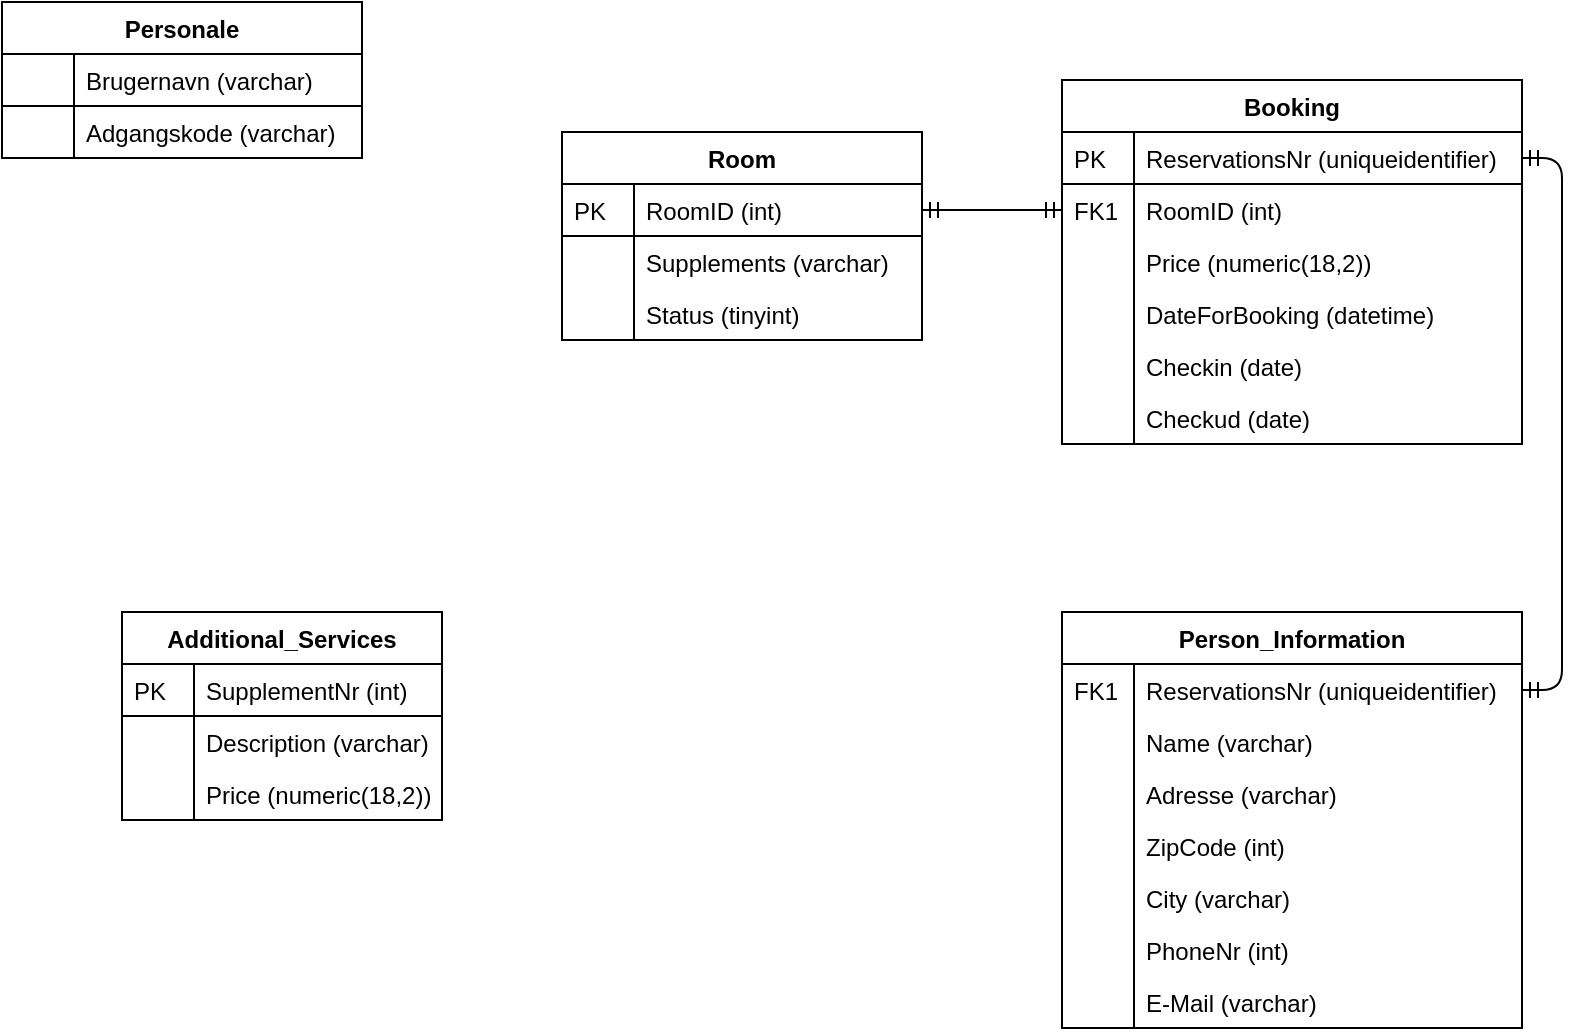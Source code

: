 <mxfile version="13.1.0" type="device"><diagram id="C5RBs43oDa-KdzZeNtuy" name="Page-1"><mxGraphModel dx="868" dy="450" grid="1" gridSize="10" guides="1" tooltips="1" connect="1" arrows="1" fold="1" page="1" pageScale="1" pageWidth="827" pageHeight="1169" math="0" shadow="0"><root><mxCell id="WIyWlLk6GJQsqaUBKTNV-0"/><mxCell id="WIyWlLk6GJQsqaUBKTNV-1" parent="WIyWlLk6GJQsqaUBKTNV-0"/><mxCell id="zkfFHV4jXpPFQw0GAbJ--51" value="Personale" style="swimlane;fontStyle=1;childLayout=stackLayout;horizontal=1;startSize=26;horizontalStack=0;resizeParent=1;resizeLast=0;collapsible=1;marginBottom=0;rounded=0;shadow=0;strokeWidth=1;" parent="WIyWlLk6GJQsqaUBKTNV-1" vertex="1"><mxGeometry y="5" width="180" height="78" as="geometry"><mxRectangle x="160" y="120" width="160" height="26" as="alternateBounds"/></mxGeometry></mxCell><mxCell id="zkfFHV4jXpPFQw0GAbJ--52" value="Brugernavn (varchar) " style="shape=partialRectangle;top=0;left=0;right=0;bottom=1;align=left;verticalAlign=top;fillColor=none;spacingLeft=40;spacingRight=4;overflow=hidden;rotatable=0;points=[[0,0.5],[1,0.5]];portConstraint=eastwest;dropTarget=0;rounded=0;shadow=0;strokeWidth=1;fontStyle=0" parent="zkfFHV4jXpPFQw0GAbJ--51" vertex="1"><mxGeometry y="26" width="180" height="26" as="geometry"/></mxCell><mxCell id="zkfFHV4jXpPFQw0GAbJ--53" value="" style="shape=partialRectangle;top=0;left=0;bottom=0;fillColor=none;align=left;verticalAlign=top;spacingLeft=4;spacingRight=4;overflow=hidden;rotatable=0;points=[];portConstraint=eastwest;part=1;" parent="zkfFHV4jXpPFQw0GAbJ--52" vertex="1" connectable="0"><mxGeometry width="36" height="26" as="geometry"/></mxCell><mxCell id="zkfFHV4jXpPFQw0GAbJ--54" value="Adgangskode (varchar)" style="shape=partialRectangle;top=0;left=0;right=0;bottom=0;align=left;verticalAlign=top;fillColor=none;spacingLeft=40;spacingRight=4;overflow=hidden;rotatable=0;points=[[0,0.5],[1,0.5]];portConstraint=eastwest;dropTarget=0;rounded=0;shadow=0;strokeWidth=1;" parent="zkfFHV4jXpPFQw0GAbJ--51" vertex="1"><mxGeometry y="52" width="180" height="26" as="geometry"/></mxCell><mxCell id="zkfFHV4jXpPFQw0GAbJ--55" value="" style="shape=partialRectangle;top=0;left=0;bottom=0;fillColor=none;align=left;verticalAlign=top;spacingLeft=4;spacingRight=4;overflow=hidden;rotatable=0;points=[];portConstraint=eastwest;part=1;" parent="zkfFHV4jXpPFQw0GAbJ--54" vertex="1" connectable="0"><mxGeometry width="36" height="26" as="geometry"/></mxCell><mxCell id="T-MOvWdM4qLxep8W4x47-0" value="Room" style="swimlane;fontStyle=1;childLayout=stackLayout;horizontal=1;startSize=26;horizontalStack=0;resizeParent=1;resizeLast=0;collapsible=1;marginBottom=0;rounded=0;shadow=0;strokeWidth=1;" parent="WIyWlLk6GJQsqaUBKTNV-1" vertex="1"><mxGeometry x="280" y="70" width="180" height="104" as="geometry"><mxRectangle x="280" y="70" width="160" height="26" as="alternateBounds"/></mxGeometry></mxCell><mxCell id="T-MOvWdM4qLxep8W4x47-39" value="RoomID (int)" style="shape=partialRectangle;top=0;left=0;right=0;bottom=1;align=left;verticalAlign=top;fillColor=none;spacingLeft=40;spacingRight=4;overflow=hidden;rotatable=0;points=[[0,0.5],[1,0.5]];portConstraint=eastwest;dropTarget=0;rounded=0;shadow=0;strokeWidth=1;fontStyle=0" parent="T-MOvWdM4qLxep8W4x47-0" vertex="1"><mxGeometry y="26" width="180" height="26" as="geometry"/></mxCell><mxCell id="T-MOvWdM4qLxep8W4x47-40" value="PK" style="shape=partialRectangle;top=0;left=0;bottom=0;fillColor=none;align=left;verticalAlign=top;spacingLeft=4;spacingRight=4;overflow=hidden;rotatable=0;points=[];portConstraint=eastwest;part=1;" parent="T-MOvWdM4qLxep8W4x47-39" vertex="1" connectable="0"><mxGeometry width="36" height="26" as="geometry"/></mxCell><mxCell id="T-MOvWdM4qLxep8W4x47-43" value="Supplements (varchar)" style="shape=partialRectangle;top=0;left=0;right=0;bottom=1;align=left;verticalAlign=top;fillColor=none;spacingLeft=40;spacingRight=4;overflow=hidden;rotatable=0;points=[[0,0.5],[1,0.5]];portConstraint=eastwest;dropTarget=0;rounded=0;shadow=0;strokeWidth=1;fontStyle=0;strokeColor=none;" parent="T-MOvWdM4qLxep8W4x47-0" vertex="1"><mxGeometry y="52" width="180" height="26" as="geometry"/></mxCell><mxCell id="T-MOvWdM4qLxep8W4x47-44" value="" style="shape=partialRectangle;top=0;left=0;bottom=0;fillColor=none;align=left;verticalAlign=top;spacingLeft=4;spacingRight=4;overflow=hidden;rotatable=0;points=[];portConstraint=eastwest;part=1;" parent="T-MOvWdM4qLxep8W4x47-43" vertex="1" connectable="0"><mxGeometry width="36" height="26" as="geometry"/></mxCell><mxCell id="T-MOvWdM4qLxep8W4x47-41" value="Status (tinyint)" style="shape=partialRectangle;top=0;left=0;right=0;bottom=1;align=left;verticalAlign=top;fillColor=none;spacingLeft=40;spacingRight=4;overflow=hidden;rotatable=0;points=[[0,0.5],[1,0.5]];portConstraint=eastwest;dropTarget=0;rounded=0;shadow=0;strokeWidth=1;fontStyle=0;strokeColor=none;" parent="T-MOvWdM4qLxep8W4x47-0" vertex="1"><mxGeometry y="78" width="180" height="26" as="geometry"/></mxCell><mxCell id="T-MOvWdM4qLxep8W4x47-42" value="" style="shape=partialRectangle;top=0;left=0;bottom=0;fillColor=none;align=left;verticalAlign=top;spacingLeft=4;spacingRight=4;overflow=hidden;rotatable=0;points=[];portConstraint=eastwest;part=1;" parent="T-MOvWdM4qLxep8W4x47-41" vertex="1" connectable="0"><mxGeometry width="36" height="26" as="geometry"/></mxCell><mxCell id="T-MOvWdM4qLxep8W4x47-70" value="Additional_Services" style="swimlane;fontStyle=1;childLayout=stackLayout;horizontal=1;startSize=26;horizontalStack=0;resizeParent=1;resizeLast=0;collapsible=1;marginBottom=0;rounded=0;shadow=0;strokeWidth=1;" parent="WIyWlLk6GJQsqaUBKTNV-1" vertex="1"><mxGeometry x="60" y="310" width="160" height="104" as="geometry"><mxRectangle x="160" y="120" width="160" height="26" as="alternateBounds"/></mxGeometry></mxCell><mxCell id="T-MOvWdM4qLxep8W4x47-71" value="SupplementNr (int)" style="shape=partialRectangle;top=0;left=0;right=0;bottom=1;align=left;verticalAlign=top;fillColor=none;spacingLeft=40;spacingRight=4;overflow=hidden;rotatable=0;points=[[0,0.5],[1,0.5]];portConstraint=eastwest;dropTarget=0;rounded=0;shadow=0;strokeWidth=1;fontStyle=0" parent="T-MOvWdM4qLxep8W4x47-70" vertex="1"><mxGeometry y="26" width="160" height="26" as="geometry"/></mxCell><mxCell id="T-MOvWdM4qLxep8W4x47-72" value="PK" style="shape=partialRectangle;top=0;left=0;bottom=0;fillColor=none;align=left;verticalAlign=top;spacingLeft=4;spacingRight=4;overflow=hidden;rotatable=0;points=[];portConstraint=eastwest;part=1;" parent="T-MOvWdM4qLxep8W4x47-71" vertex="1" connectable="0"><mxGeometry width="36" height="26" as="geometry"/></mxCell><mxCell id="T-MOvWdM4qLxep8W4x47-77" value="Description (varchar)" style="shape=partialRectangle;top=0;left=0;right=0;bottom=1;align=left;verticalAlign=top;fillColor=none;spacingLeft=40;spacingRight=4;overflow=hidden;rotatable=0;points=[[0,0.5],[1,0.5]];portConstraint=eastwest;dropTarget=0;rounded=0;shadow=0;strokeWidth=1;fontStyle=0;strokeColor=none;" parent="T-MOvWdM4qLxep8W4x47-70" vertex="1"><mxGeometry y="52" width="160" height="26" as="geometry"/></mxCell><mxCell id="T-MOvWdM4qLxep8W4x47-78" value="" style="shape=partialRectangle;top=0;left=0;bottom=0;fillColor=none;align=left;verticalAlign=top;spacingLeft=4;spacingRight=4;overflow=hidden;rotatable=0;points=[];portConstraint=eastwest;part=1;" parent="T-MOvWdM4qLxep8W4x47-77" vertex="1" connectable="0"><mxGeometry width="36" height="26" as="geometry"/></mxCell><mxCell id="T-MOvWdM4qLxep8W4x47-79" value="Price (numeric(18,2))" style="shape=partialRectangle;top=0;left=0;right=0;bottom=1;align=left;verticalAlign=top;fillColor=none;spacingLeft=40;spacingRight=4;overflow=hidden;rotatable=0;points=[[0,0.5],[1,0.5]];portConstraint=eastwest;dropTarget=0;rounded=0;shadow=0;strokeWidth=1;fontStyle=0;strokeColor=none;" parent="T-MOvWdM4qLxep8W4x47-70" vertex="1"><mxGeometry y="78" width="160" height="26" as="geometry"/></mxCell><mxCell id="T-MOvWdM4qLxep8W4x47-80" value="" style="shape=partialRectangle;top=0;left=0;bottom=0;fillColor=none;align=left;verticalAlign=top;spacingLeft=4;spacingRight=4;overflow=hidden;rotatable=0;points=[];portConstraint=eastwest;part=1;" parent="T-MOvWdM4qLxep8W4x47-79" vertex="1" connectable="0"><mxGeometry width="36" height="26" as="geometry"/></mxCell><mxCell id="T-MOvWdM4qLxep8W4x47-97" value="" style="edgeStyle=entityRelationEdgeStyle;fontSize=12;html=1;endArrow=ERmandOne;startArrow=ERmandOne;entryX=0;entryY=0.5;entryDx=0;entryDy=0;exitX=1;exitY=0.5;exitDx=0;exitDy=0;" parent="WIyWlLk6GJQsqaUBKTNV-1" source="T-MOvWdM4qLxep8W4x47-39" target="T-MOvWdM4qLxep8W4x47-46" edge="1"><mxGeometry width="100" height="100" relative="1" as="geometry"><mxPoint x="390" y="320" as="sourcePoint"/><mxPoint x="450" y="240" as="targetPoint"/></mxGeometry></mxCell><mxCell id="T-MOvWdM4qLxep8W4x47-98" value="" style="edgeStyle=orthogonalEdgeStyle;fontSize=12;html=1;endArrow=ERmandOne;startArrow=ERmandOne;exitX=1;exitY=0.5;exitDx=0;exitDy=0;entryX=1;entryY=0.5;entryDx=0;entryDy=0;" parent="WIyWlLk6GJQsqaUBKTNV-1" source="T-MOvWdM4qLxep8W4x47-11" target="T-MOvWdM4qLxep8W4x47-50" edge="1"><mxGeometry width="100" height="100" relative="1" as="geometry"><mxPoint x="540" y="330" as="sourcePoint"/><mxPoint x="780" y="80" as="targetPoint"/><Array as="points"><mxPoint x="780" y="349"/><mxPoint x="780" y="83"/></Array></mxGeometry></mxCell><mxCell id="T-MOvWdM4qLxep8W4x47-45" value="Booking" style="swimlane;fontStyle=1;childLayout=stackLayout;horizontal=1;startSize=26;horizontalStack=0;resizeParent=1;resizeLast=0;collapsible=1;marginBottom=0;rounded=0;shadow=0;strokeWidth=1;" parent="WIyWlLk6GJQsqaUBKTNV-1" vertex="1"><mxGeometry x="530" y="44" width="230" height="182" as="geometry"><mxRectangle x="530" y="44" width="160" height="26" as="alternateBounds"/></mxGeometry></mxCell><mxCell id="T-MOvWdM4qLxep8W4x47-50" value="ReservationsNr (uniqueidentifier)" style="shape=partialRectangle;top=0;left=0;right=0;bottom=1;align=left;verticalAlign=top;fillColor=none;spacingLeft=40;spacingRight=4;overflow=hidden;rotatable=0;points=[[0,0.5],[1,0.5]];portConstraint=eastwest;dropTarget=0;rounded=0;shadow=0;strokeWidth=1;fontStyle=0" parent="T-MOvWdM4qLxep8W4x47-45" vertex="1"><mxGeometry y="26" width="230" height="26" as="geometry"/></mxCell><mxCell id="T-MOvWdM4qLxep8W4x47-51" value="PK" style="shape=partialRectangle;top=0;left=0;bottom=0;fillColor=none;align=left;verticalAlign=top;spacingLeft=4;spacingRight=4;overflow=hidden;rotatable=0;points=[];portConstraint=eastwest;part=1;" parent="T-MOvWdM4qLxep8W4x47-50" vertex="1" connectable="0"><mxGeometry width="36" height="26" as="geometry"/></mxCell><mxCell id="T-MOvWdM4qLxep8W4x47-46" value="RoomID (int)" style="shape=partialRectangle;top=0;left=0;right=0;bottom=1;align=left;verticalAlign=top;fillColor=none;spacingLeft=40;spacingRight=4;overflow=hidden;rotatable=0;points=[[0,0.5],[1,0.5]];portConstraint=eastwest;dropTarget=0;rounded=0;shadow=0;strokeWidth=1;fontStyle=0;strokeColor=none;" parent="T-MOvWdM4qLxep8W4x47-45" vertex="1"><mxGeometry y="52" width="230" height="26" as="geometry"/></mxCell><mxCell id="T-MOvWdM4qLxep8W4x47-47" value="FK1" style="shape=partialRectangle;top=0;left=0;bottom=0;fillColor=none;align=left;verticalAlign=top;spacingLeft=4;spacingRight=4;overflow=hidden;rotatable=0;points=[];portConstraint=eastwest;part=1;" parent="T-MOvWdM4qLxep8W4x47-46" vertex="1" connectable="0"><mxGeometry width="36" height="26" as="geometry"/></mxCell><mxCell id="T-MOvWdM4qLxep8W4x47-54" value="Price (numeric(18,2))" style="shape=partialRectangle;top=0;left=0;right=0;bottom=1;align=left;verticalAlign=top;fillColor=none;spacingLeft=40;spacingRight=4;overflow=hidden;rotatable=0;points=[[0,0.5],[1,0.5]];portConstraint=eastwest;dropTarget=0;rounded=0;shadow=0;strokeWidth=1;fontStyle=0;strokeColor=none;" parent="T-MOvWdM4qLxep8W4x47-45" vertex="1"><mxGeometry y="78" width="230" height="26" as="geometry"/></mxCell><mxCell id="T-MOvWdM4qLxep8W4x47-55" value="" style="shape=partialRectangle;top=0;left=0;bottom=0;fillColor=none;align=left;verticalAlign=top;spacingLeft=4;spacingRight=4;overflow=hidden;rotatable=0;points=[];portConstraint=eastwest;part=1;" parent="T-MOvWdM4qLxep8W4x47-54" vertex="1" connectable="0"><mxGeometry width="36" height="26" as="geometry"/></mxCell><mxCell id="T-MOvWdM4qLxep8W4x47-56" value="DateForBooking (datetime)" style="shape=partialRectangle;top=0;left=0;right=0;bottom=1;align=left;verticalAlign=top;fillColor=none;spacingLeft=40;spacingRight=4;overflow=hidden;rotatable=0;points=[[0,0.5],[1,0.5]];portConstraint=eastwest;dropTarget=0;rounded=0;shadow=0;strokeWidth=1;fontStyle=0;strokeColor=none;" parent="T-MOvWdM4qLxep8W4x47-45" vertex="1"><mxGeometry y="104" width="230" height="26" as="geometry"/></mxCell><mxCell id="T-MOvWdM4qLxep8W4x47-57" value="" style="shape=partialRectangle;top=0;left=0;bottom=0;fillColor=none;align=left;verticalAlign=top;spacingLeft=4;spacingRight=4;overflow=hidden;rotatable=0;points=[];portConstraint=eastwest;part=1;" parent="T-MOvWdM4qLxep8W4x47-56" vertex="1" connectable="0"><mxGeometry width="36" height="26" as="geometry"/></mxCell><mxCell id="T-MOvWdM4qLxep8W4x47-102" value="Checkin (date)" style="shape=partialRectangle;top=0;left=0;right=0;bottom=1;align=left;verticalAlign=top;fillColor=none;spacingLeft=40;spacingRight=4;overflow=hidden;rotatable=0;points=[[0,0.5],[1,0.5]];portConstraint=eastwest;dropTarget=0;rounded=0;shadow=0;strokeWidth=1;fontStyle=0;strokeColor=none;" parent="T-MOvWdM4qLxep8W4x47-45" vertex="1"><mxGeometry y="130" width="230" height="26" as="geometry"/></mxCell><mxCell id="T-MOvWdM4qLxep8W4x47-103" value="" style="shape=partialRectangle;top=0;left=0;bottom=0;fillColor=none;align=left;verticalAlign=top;spacingLeft=4;spacingRight=4;overflow=hidden;rotatable=0;points=[];portConstraint=eastwest;part=1;" parent="T-MOvWdM4qLxep8W4x47-102" vertex="1" connectable="0"><mxGeometry width="36" height="26" as="geometry"/></mxCell><mxCell id="T-MOvWdM4qLxep8W4x47-104" value="Checkud (date)" style="shape=partialRectangle;top=0;left=0;right=0;bottom=1;align=left;verticalAlign=top;fillColor=none;spacingLeft=40;spacingRight=4;overflow=hidden;rotatable=0;points=[[0,0.5],[1,0.5]];portConstraint=eastwest;dropTarget=0;rounded=0;shadow=0;strokeWidth=1;fontStyle=0;strokeColor=none;" parent="T-MOvWdM4qLxep8W4x47-45" vertex="1"><mxGeometry y="156" width="230" height="26" as="geometry"/></mxCell><mxCell id="T-MOvWdM4qLxep8W4x47-105" value="" style="shape=partialRectangle;top=0;left=0;bottom=0;fillColor=none;align=left;verticalAlign=top;spacingLeft=4;spacingRight=4;overflow=hidden;rotatable=0;points=[];portConstraint=eastwest;part=1;" parent="T-MOvWdM4qLxep8W4x47-104" vertex="1" connectable="0"><mxGeometry width="36" height="26" as="geometry"/></mxCell><mxCell id="T-MOvWdM4qLxep8W4x47-10" value="Person_Information" style="swimlane;fontStyle=1;childLayout=stackLayout;horizontal=1;startSize=26;horizontalStack=0;resizeParent=1;resizeLast=0;collapsible=1;marginBottom=0;rounded=0;shadow=0;strokeWidth=1;" parent="WIyWlLk6GJQsqaUBKTNV-1" vertex="1"><mxGeometry x="530" y="310" width="230" height="208" as="geometry"><mxRectangle x="380" y="420" width="160" height="26" as="alternateBounds"/></mxGeometry></mxCell><mxCell id="T-MOvWdM4qLxep8W4x47-11" value="ReservationsNr (uniqueidentifier)" style="shape=partialRectangle;top=0;left=0;right=0;bottom=1;align=left;verticalAlign=top;fillColor=none;spacingLeft=40;spacingRight=4;overflow=hidden;rotatable=0;points=[[0,0.5],[1,0.5]];portConstraint=eastwest;dropTarget=0;rounded=0;shadow=0;strokeWidth=1;fontStyle=0;strokeColor=none;" parent="T-MOvWdM4qLxep8W4x47-10" vertex="1"><mxGeometry y="26" width="230" height="26" as="geometry"/></mxCell><mxCell id="T-MOvWdM4qLxep8W4x47-12" value="FK1" style="shape=partialRectangle;top=0;left=0;bottom=0;fillColor=none;align=left;verticalAlign=top;spacingLeft=4;spacingRight=4;overflow=hidden;rotatable=0;points=[];portConstraint=eastwest;part=1;" parent="T-MOvWdM4qLxep8W4x47-11" vertex="1" connectable="0"><mxGeometry width="36" height="26" as="geometry"/></mxCell><mxCell id="T-MOvWdM4qLxep8W4x47-58" value="Name (varchar)" style="shape=partialRectangle;top=0;left=0;right=0;bottom=1;align=left;verticalAlign=top;fillColor=none;spacingLeft=40;spacingRight=4;overflow=hidden;rotatable=0;points=[[0,0.5],[1,0.5]];portConstraint=eastwest;dropTarget=0;rounded=0;shadow=0;strokeWidth=1;fontStyle=0;strokeColor=none;" parent="T-MOvWdM4qLxep8W4x47-10" vertex="1"><mxGeometry y="52" width="230" height="26" as="geometry"/></mxCell><mxCell id="T-MOvWdM4qLxep8W4x47-59" value="" style="shape=partialRectangle;top=0;left=0;bottom=0;fillColor=none;align=left;verticalAlign=top;spacingLeft=4;spacingRight=4;overflow=hidden;rotatable=0;points=[];portConstraint=eastwest;part=1;" parent="T-MOvWdM4qLxep8W4x47-58" vertex="1" connectable="0"><mxGeometry width="36" height="26" as="geometry"/></mxCell><mxCell id="T-MOvWdM4qLxep8W4x47-60" value="Adresse (varchar)" style="shape=partialRectangle;top=0;left=0;right=0;bottom=1;align=left;verticalAlign=top;fillColor=none;spacingLeft=40;spacingRight=4;overflow=hidden;rotatable=0;points=[[0,0.5],[1,0.5]];portConstraint=eastwest;dropTarget=0;rounded=0;shadow=0;strokeWidth=1;fontStyle=0;strokeColor=none;" parent="T-MOvWdM4qLxep8W4x47-10" vertex="1"><mxGeometry y="78" width="230" height="26" as="geometry"/></mxCell><mxCell id="T-MOvWdM4qLxep8W4x47-61" value="" style="shape=partialRectangle;top=0;left=0;bottom=0;fillColor=none;align=left;verticalAlign=top;spacingLeft=4;spacingRight=4;overflow=hidden;rotatable=0;points=[];portConstraint=eastwest;part=1;" parent="T-MOvWdM4qLxep8W4x47-60" vertex="1" connectable="0"><mxGeometry width="36" height="26" as="geometry"/></mxCell><mxCell id="T-MOvWdM4qLxep8W4x47-62" value="ZipCode (int)" style="shape=partialRectangle;top=0;left=0;right=0;bottom=1;align=left;verticalAlign=top;fillColor=none;spacingLeft=40;spacingRight=4;overflow=hidden;rotatable=0;points=[[0,0.5],[1,0.5]];portConstraint=eastwest;dropTarget=0;rounded=0;shadow=0;strokeWidth=1;fontStyle=0;strokeColor=none;" parent="T-MOvWdM4qLxep8W4x47-10" vertex="1"><mxGeometry y="104" width="230" height="26" as="geometry"/></mxCell><mxCell id="T-MOvWdM4qLxep8W4x47-63" value="" style="shape=partialRectangle;top=0;left=0;bottom=0;fillColor=none;align=left;verticalAlign=top;spacingLeft=4;spacingRight=4;overflow=hidden;rotatable=0;points=[];portConstraint=eastwest;part=1;" parent="T-MOvWdM4qLxep8W4x47-62" vertex="1" connectable="0"><mxGeometry width="36" height="26" as="geometry"/></mxCell><mxCell id="T-MOvWdM4qLxep8W4x47-64" value="City (varchar)" style="shape=partialRectangle;top=0;left=0;right=0;bottom=1;align=left;verticalAlign=top;fillColor=none;spacingLeft=40;spacingRight=4;overflow=hidden;rotatable=0;points=[[0,0.5],[1,0.5]];portConstraint=eastwest;dropTarget=0;rounded=0;shadow=0;strokeWidth=1;fontStyle=0;strokeColor=none;" parent="T-MOvWdM4qLxep8W4x47-10" vertex="1"><mxGeometry y="130" width="230" height="26" as="geometry"/></mxCell><mxCell id="T-MOvWdM4qLxep8W4x47-65" value="" style="shape=partialRectangle;top=0;left=0;bottom=0;fillColor=none;align=left;verticalAlign=top;spacingLeft=4;spacingRight=4;overflow=hidden;rotatable=0;points=[];portConstraint=eastwest;part=1;" parent="T-MOvWdM4qLxep8W4x47-64" vertex="1" connectable="0"><mxGeometry width="36" height="26" as="geometry"/></mxCell><mxCell id="T-MOvWdM4qLxep8W4x47-66" value="PhoneNr (int)" style="shape=partialRectangle;top=0;left=0;right=0;bottom=1;align=left;verticalAlign=top;fillColor=none;spacingLeft=40;spacingRight=4;overflow=hidden;rotatable=0;points=[[0,0.5],[1,0.5]];portConstraint=eastwest;dropTarget=0;rounded=0;shadow=0;strokeWidth=1;fontStyle=0;strokeColor=none;" parent="T-MOvWdM4qLxep8W4x47-10" vertex="1"><mxGeometry y="156" width="230" height="26" as="geometry"/></mxCell><mxCell id="T-MOvWdM4qLxep8W4x47-67" value="" style="shape=partialRectangle;top=0;left=0;bottom=0;fillColor=none;align=left;verticalAlign=top;spacingLeft=4;spacingRight=4;overflow=hidden;rotatable=0;points=[];portConstraint=eastwest;part=1;" parent="T-MOvWdM4qLxep8W4x47-66" vertex="1" connectable="0"><mxGeometry width="36" height="26" as="geometry"/></mxCell><mxCell id="T-MOvWdM4qLxep8W4x47-68" value="E-Mail (varchar)" style="shape=partialRectangle;top=0;left=0;right=0;bottom=1;align=left;verticalAlign=top;fillColor=none;spacingLeft=40;spacingRight=4;overflow=hidden;rotatable=0;points=[[0,0.5],[1,0.5]];portConstraint=eastwest;dropTarget=0;rounded=0;shadow=0;strokeWidth=1;fontStyle=0;strokeColor=none;" parent="T-MOvWdM4qLxep8W4x47-10" vertex="1"><mxGeometry y="182" width="230" height="26" as="geometry"/></mxCell><mxCell id="T-MOvWdM4qLxep8W4x47-69" value="" style="shape=partialRectangle;top=0;left=0;bottom=0;fillColor=none;align=left;verticalAlign=top;spacingLeft=4;spacingRight=4;overflow=hidden;rotatable=0;points=[];portConstraint=eastwest;part=1;" parent="T-MOvWdM4qLxep8W4x47-68" vertex="1" connectable="0"><mxGeometry width="36" height="26" as="geometry"/></mxCell></root></mxGraphModel></diagram></mxfile>